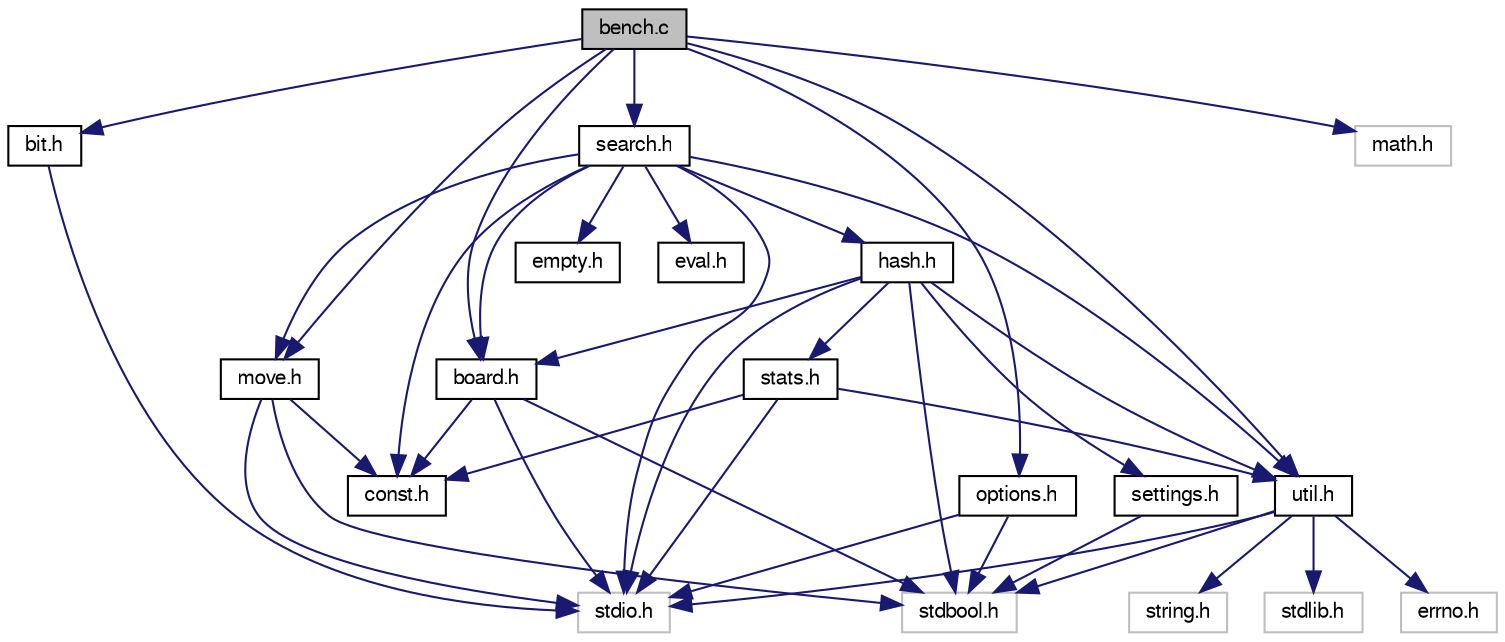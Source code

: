 digraph "bench.c"
{
 // LATEX_PDF_SIZE
  bgcolor="transparent";
  edge [fontname="FreeSans",fontsize="10",labelfontname="FreeSans",labelfontsize="10"];
  node [fontname="FreeSans",fontsize="10",shape=record];
  Node1 [label="bench.c",height=0.2,width=0.4,color="black", fillcolor="grey75", style="filled", fontcolor="black",tooltip=" "];
  Node1 -> Node2 [color="midnightblue",fontsize="10",style="solid",fontname="FreeSans"];
  Node2 [label="bit.h",height=0.2,width=0.4,color="black",URL="$bit_8h.html",tooltip=" "];
  Node2 -> Node3 [color="midnightblue",fontsize="10",style="solid",fontname="FreeSans"];
  Node3 [label="stdio.h",height=0.2,width=0.4,color="grey75",tooltip=" "];
  Node1 -> Node4 [color="midnightblue",fontsize="10",style="solid",fontname="FreeSans"];
  Node4 [label="board.h",height=0.2,width=0.4,color="black",URL="$board_8h.html",tooltip=" "];
  Node4 -> Node5 [color="midnightblue",fontsize="10",style="solid",fontname="FreeSans"];
  Node5 [label="const.h",height=0.2,width=0.4,color="black",URL="$const_8h.html",tooltip=" "];
  Node4 -> Node3 [color="midnightblue",fontsize="10",style="solid",fontname="FreeSans"];
  Node4 -> Node6 [color="midnightblue",fontsize="10",style="solid",fontname="FreeSans"];
  Node6 [label="stdbool.h",height=0.2,width=0.4,color="grey75",tooltip=" "];
  Node1 -> Node7 [color="midnightblue",fontsize="10",style="solid",fontname="FreeSans"];
  Node7 [label="move.h",height=0.2,width=0.4,color="black",URL="$move_8h.html",tooltip=" "];
  Node7 -> Node5 [color="midnightblue",fontsize="10",style="solid",fontname="FreeSans"];
  Node7 -> Node3 [color="midnightblue",fontsize="10",style="solid",fontname="FreeSans"];
  Node7 -> Node6 [color="midnightblue",fontsize="10",style="solid",fontname="FreeSans"];
  Node1 -> Node8 [color="midnightblue",fontsize="10",style="solid",fontname="FreeSans"];
  Node8 [label="options.h",height=0.2,width=0.4,color="black",URL="$options_8h.html",tooltip=" "];
  Node8 -> Node3 [color="midnightblue",fontsize="10",style="solid",fontname="FreeSans"];
  Node8 -> Node6 [color="midnightblue",fontsize="10",style="solid",fontname="FreeSans"];
  Node1 -> Node9 [color="midnightblue",fontsize="10",style="solid",fontname="FreeSans"];
  Node9 [label="search.h",height=0.2,width=0.4,color="black",URL="$search_8h.html",tooltip=" "];
  Node9 -> Node4 [color="midnightblue",fontsize="10",style="solid",fontname="FreeSans"];
  Node9 -> Node5 [color="midnightblue",fontsize="10",style="solid",fontname="FreeSans"];
  Node9 -> Node10 [color="midnightblue",fontsize="10",style="solid",fontname="FreeSans"];
  Node10 [label="empty.h",height=0.2,width=0.4,color="black",URL="$empty_8h.html",tooltip=" "];
  Node9 -> Node11 [color="midnightblue",fontsize="10",style="solid",fontname="FreeSans"];
  Node11 [label="eval.h",height=0.2,width=0.4,color="black",URL="$eval_8h.html",tooltip=" "];
  Node9 -> Node12 [color="midnightblue",fontsize="10",style="solid",fontname="FreeSans"];
  Node12 [label="hash.h",height=0.2,width=0.4,color="black",URL="$hash_8h.html",tooltip=" "];
  Node12 -> Node4 [color="midnightblue",fontsize="10",style="solid",fontname="FreeSans"];
  Node12 -> Node13 [color="midnightblue",fontsize="10",style="solid",fontname="FreeSans"];
  Node13 [label="settings.h",height=0.2,width=0.4,color="black",URL="$settings_8h.html",tooltip=" "];
  Node13 -> Node6 [color="midnightblue",fontsize="10",style="solid",fontname="FreeSans"];
  Node12 -> Node14 [color="midnightblue",fontsize="10",style="solid",fontname="FreeSans"];
  Node14 [label="util.h",height=0.2,width=0.4,color="black",URL="$util_8h.html",tooltip="Miscellaneous utilities header."];
  Node14 -> Node3 [color="midnightblue",fontsize="10",style="solid",fontname="FreeSans"];
  Node14 -> Node6 [color="midnightblue",fontsize="10",style="solid",fontname="FreeSans"];
  Node14 -> Node15 [color="midnightblue",fontsize="10",style="solid",fontname="FreeSans"];
  Node15 [label="stdlib.h",height=0.2,width=0.4,color="grey75",tooltip=" "];
  Node14 -> Node16 [color="midnightblue",fontsize="10",style="solid",fontname="FreeSans"];
  Node16 [label="errno.h",height=0.2,width=0.4,color="grey75",tooltip=" "];
  Node14 -> Node17 [color="midnightblue",fontsize="10",style="solid",fontname="FreeSans"];
  Node17 [label="string.h",height=0.2,width=0.4,color="grey75",tooltip=" "];
  Node12 -> Node18 [color="midnightblue",fontsize="10",style="solid",fontname="FreeSans"];
  Node18 [label="stats.h",height=0.2,width=0.4,color="black",URL="$stats_8h.html",tooltip="Statistics header."];
  Node18 -> Node5 [color="midnightblue",fontsize="10",style="solid",fontname="FreeSans"];
  Node18 -> Node14 [color="midnightblue",fontsize="10",style="solid",fontname="FreeSans"];
  Node18 -> Node3 [color="midnightblue",fontsize="10",style="solid",fontname="FreeSans"];
  Node12 -> Node6 [color="midnightblue",fontsize="10",style="solid",fontname="FreeSans"];
  Node12 -> Node3 [color="midnightblue",fontsize="10",style="solid",fontname="FreeSans"];
  Node9 -> Node7 [color="midnightblue",fontsize="10",style="solid",fontname="FreeSans"];
  Node9 -> Node14 [color="midnightblue",fontsize="10",style="solid",fontname="FreeSans"];
  Node9 -> Node3 [color="midnightblue",fontsize="10",style="solid",fontname="FreeSans"];
  Node1 -> Node14 [color="midnightblue",fontsize="10",style="solid",fontname="FreeSans"];
  Node1 -> Node19 [color="midnightblue",fontsize="10",style="solid",fontname="FreeSans"];
  Node19 [label="math.h",height=0.2,width=0.4,color="grey75",tooltip=" "];
}
